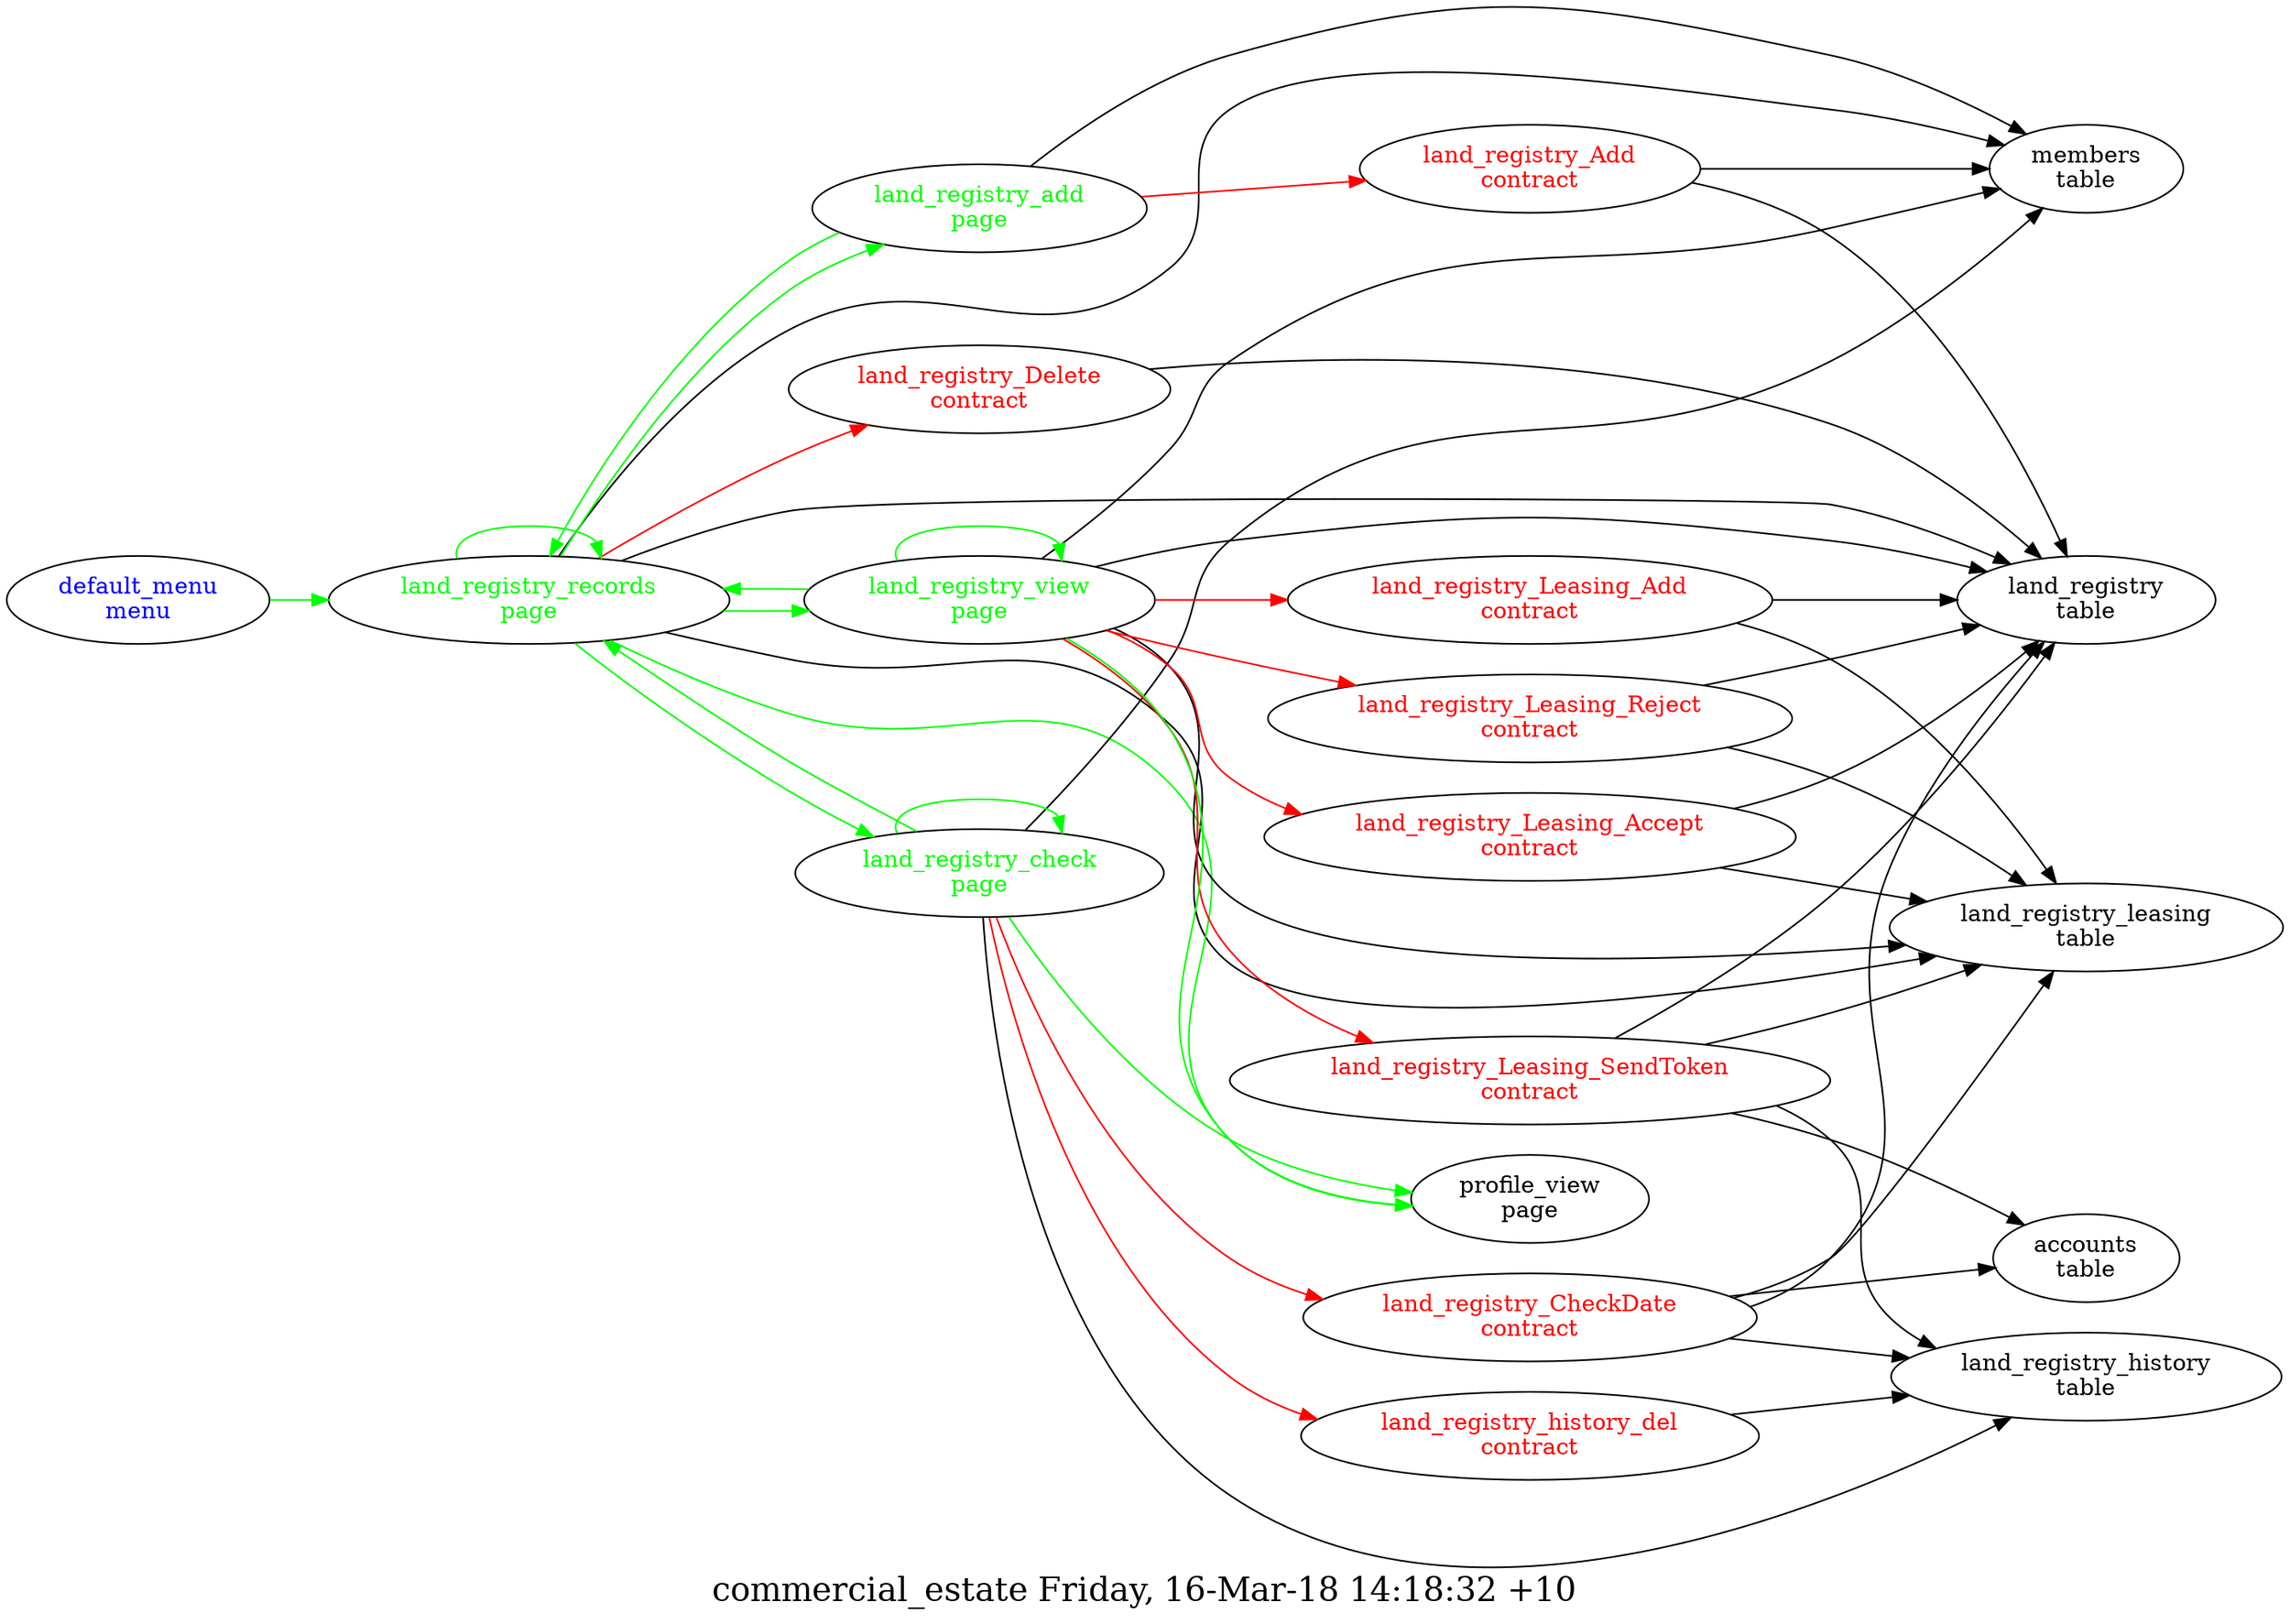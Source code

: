 digraph G {
fontsize="20.0";
label="commercial_estate Friday, 16-Mar-18 14:18:32 +10";
rankdir=LR;
"land_registry_Add\ncontract" -> "members\ntable"
"land_registry_Add\ncontract" -> "land_registry\ntable"
"land_registry_Add\ncontract" [fontcolor=red, group=contracts];
"land_registry_CheckDate\ncontract" -> "land_registry\ntable"
"land_registry_CheckDate\ncontract" -> "land_registry_leasing\ntable"
"land_registry_CheckDate\ncontract" -> "accounts\ntable"
"land_registry_CheckDate\ncontract" -> "land_registry_history\ntable"
"land_registry_CheckDate\ncontract" [fontcolor=red, group=contracts];
"land_registry_Delete\ncontract" -> "land_registry\ntable"
"land_registry_Delete\ncontract" [fontcolor=red, group=contracts];
"land_registry_Leasing_Accept\ncontract" -> "land_registry\ntable"
"land_registry_Leasing_Accept\ncontract" -> "land_registry_leasing\ntable"
"land_registry_Leasing_Accept\ncontract" [fontcolor=red, group=contracts];
"land_registry_Leasing_Add\ncontract" -> "land_registry\ntable"
"land_registry_Leasing_Add\ncontract" -> "land_registry_leasing\ntable"
"land_registry_Leasing_Add\ncontract" [fontcolor=red, group=contracts];
"land_registry_Leasing_Reject\ncontract" -> "land_registry\ntable"
"land_registry_Leasing_Reject\ncontract" -> "land_registry_leasing\ntable"
"land_registry_Leasing_Reject\ncontract" [fontcolor=red, group=contracts];
"land_registry_Leasing_SendToken\ncontract" -> "land_registry\ntable"
"land_registry_Leasing_SendToken\ncontract" -> "land_registry_leasing\ntable"
"land_registry_Leasing_SendToken\ncontract" -> "accounts\ntable"
"land_registry_Leasing_SendToken\ncontract" -> "land_registry_history\ntable"
"land_registry_Leasing_SendToken\ncontract" [fontcolor=red, group=contracts];
"land_registry_history_del\ncontract" -> "land_registry_history\ntable"
"land_registry_history_del\ncontract" [fontcolor=red, group=contracts];
"default_menu\nmenu" -> "land_registry_records\npage"  [ color=green ]
"default_menu\nmenu" [fontcolor=blue, group=menus];
"land_registry_add\npage" -> "land_registry_Add\ncontract"  [ color=red ]
"land_registry_add\npage" -> "members\ntable"
"land_registry_add\npage" -> "land_registry_records\npage"  [ color=green ]
"land_registry_add\npage" [fontcolor=green, group=pages];
"land_registry_check\npage" -> "land_registry_CheckDate\ncontract"  [ color=red ]
"land_registry_check\npage" -> "land_registry_history_del\ncontract"  [ color=red ]
"land_registry_check\npage" -> "land_registry_history\ntable"
"land_registry_check\npage" -> "members\ntable"
"land_registry_check\npage" -> "land_registry_records\npage"  [ color=green ]
"land_registry_check\npage" -> "land_registry_check\npage"  [ color=green ]
"land_registry_check\npage" -> "profile_view\npage"  [ color=green ]
"land_registry_check\npage" [fontcolor=green, group=pages];
"land_registry_records\npage" -> "land_registry_Delete\ncontract"  [ color=red ]
"land_registry_records\npage" -> "land_registry\ntable"
"land_registry_records\npage" -> "members\ntable"
"land_registry_records\npage" -> "land_registry_leasing\ntable"
"land_registry_records\npage" -> "land_registry_records\npage"  [ color=green ]
"land_registry_records\npage" -> "profile_view\npage"  [ color=green ]
"land_registry_records\npage" -> "land_registry_view\npage"  [ color=green ]
"land_registry_records\npage" -> "land_registry_check\npage"  [ color=green ]
"land_registry_records\npage" -> "land_registry_add\npage"  [ color=green ]
"land_registry_records\npage" [fontcolor=green, group=pages];
"land_registry_view\npage" -> "land_registry_Leasing_Add\ncontract"  [ color=red ]
"land_registry_view\npage" -> "land_registry_Leasing_Reject\ncontract"  [ color=red ]
"land_registry_view\npage" -> "land_registry_Leasing_Accept\ncontract"  [ color=red ]
"land_registry_view\npage" -> "land_registry_Leasing_SendToken\ncontract"  [ color=red ]
"land_registry_view\npage" -> "land_registry\ntable"
"land_registry_view\npage" -> "members\ntable"
"land_registry_view\npage" -> "land_registry_leasing\ntable"
"land_registry_view\npage" -> "land_registry_records\npage"  [ color=green ]
"land_registry_view\npage" -> "land_registry_view\npage"  [ color=green ]
"land_registry_view\npage" -> "profile_view\npage"  [ color=green ]
"land_registry_view\npage" [fontcolor=green, group=pages];
}

